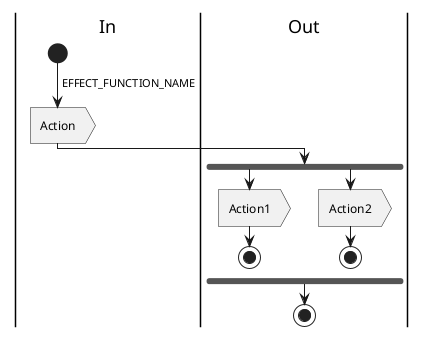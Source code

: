 @startuml
|In|
start
-> EFFECT_FUNCTION_NAME;
:Action>
|Out|
fork
:Action1>
stop
fork again
:Action2>
stop
end fork
stop
@enduml
